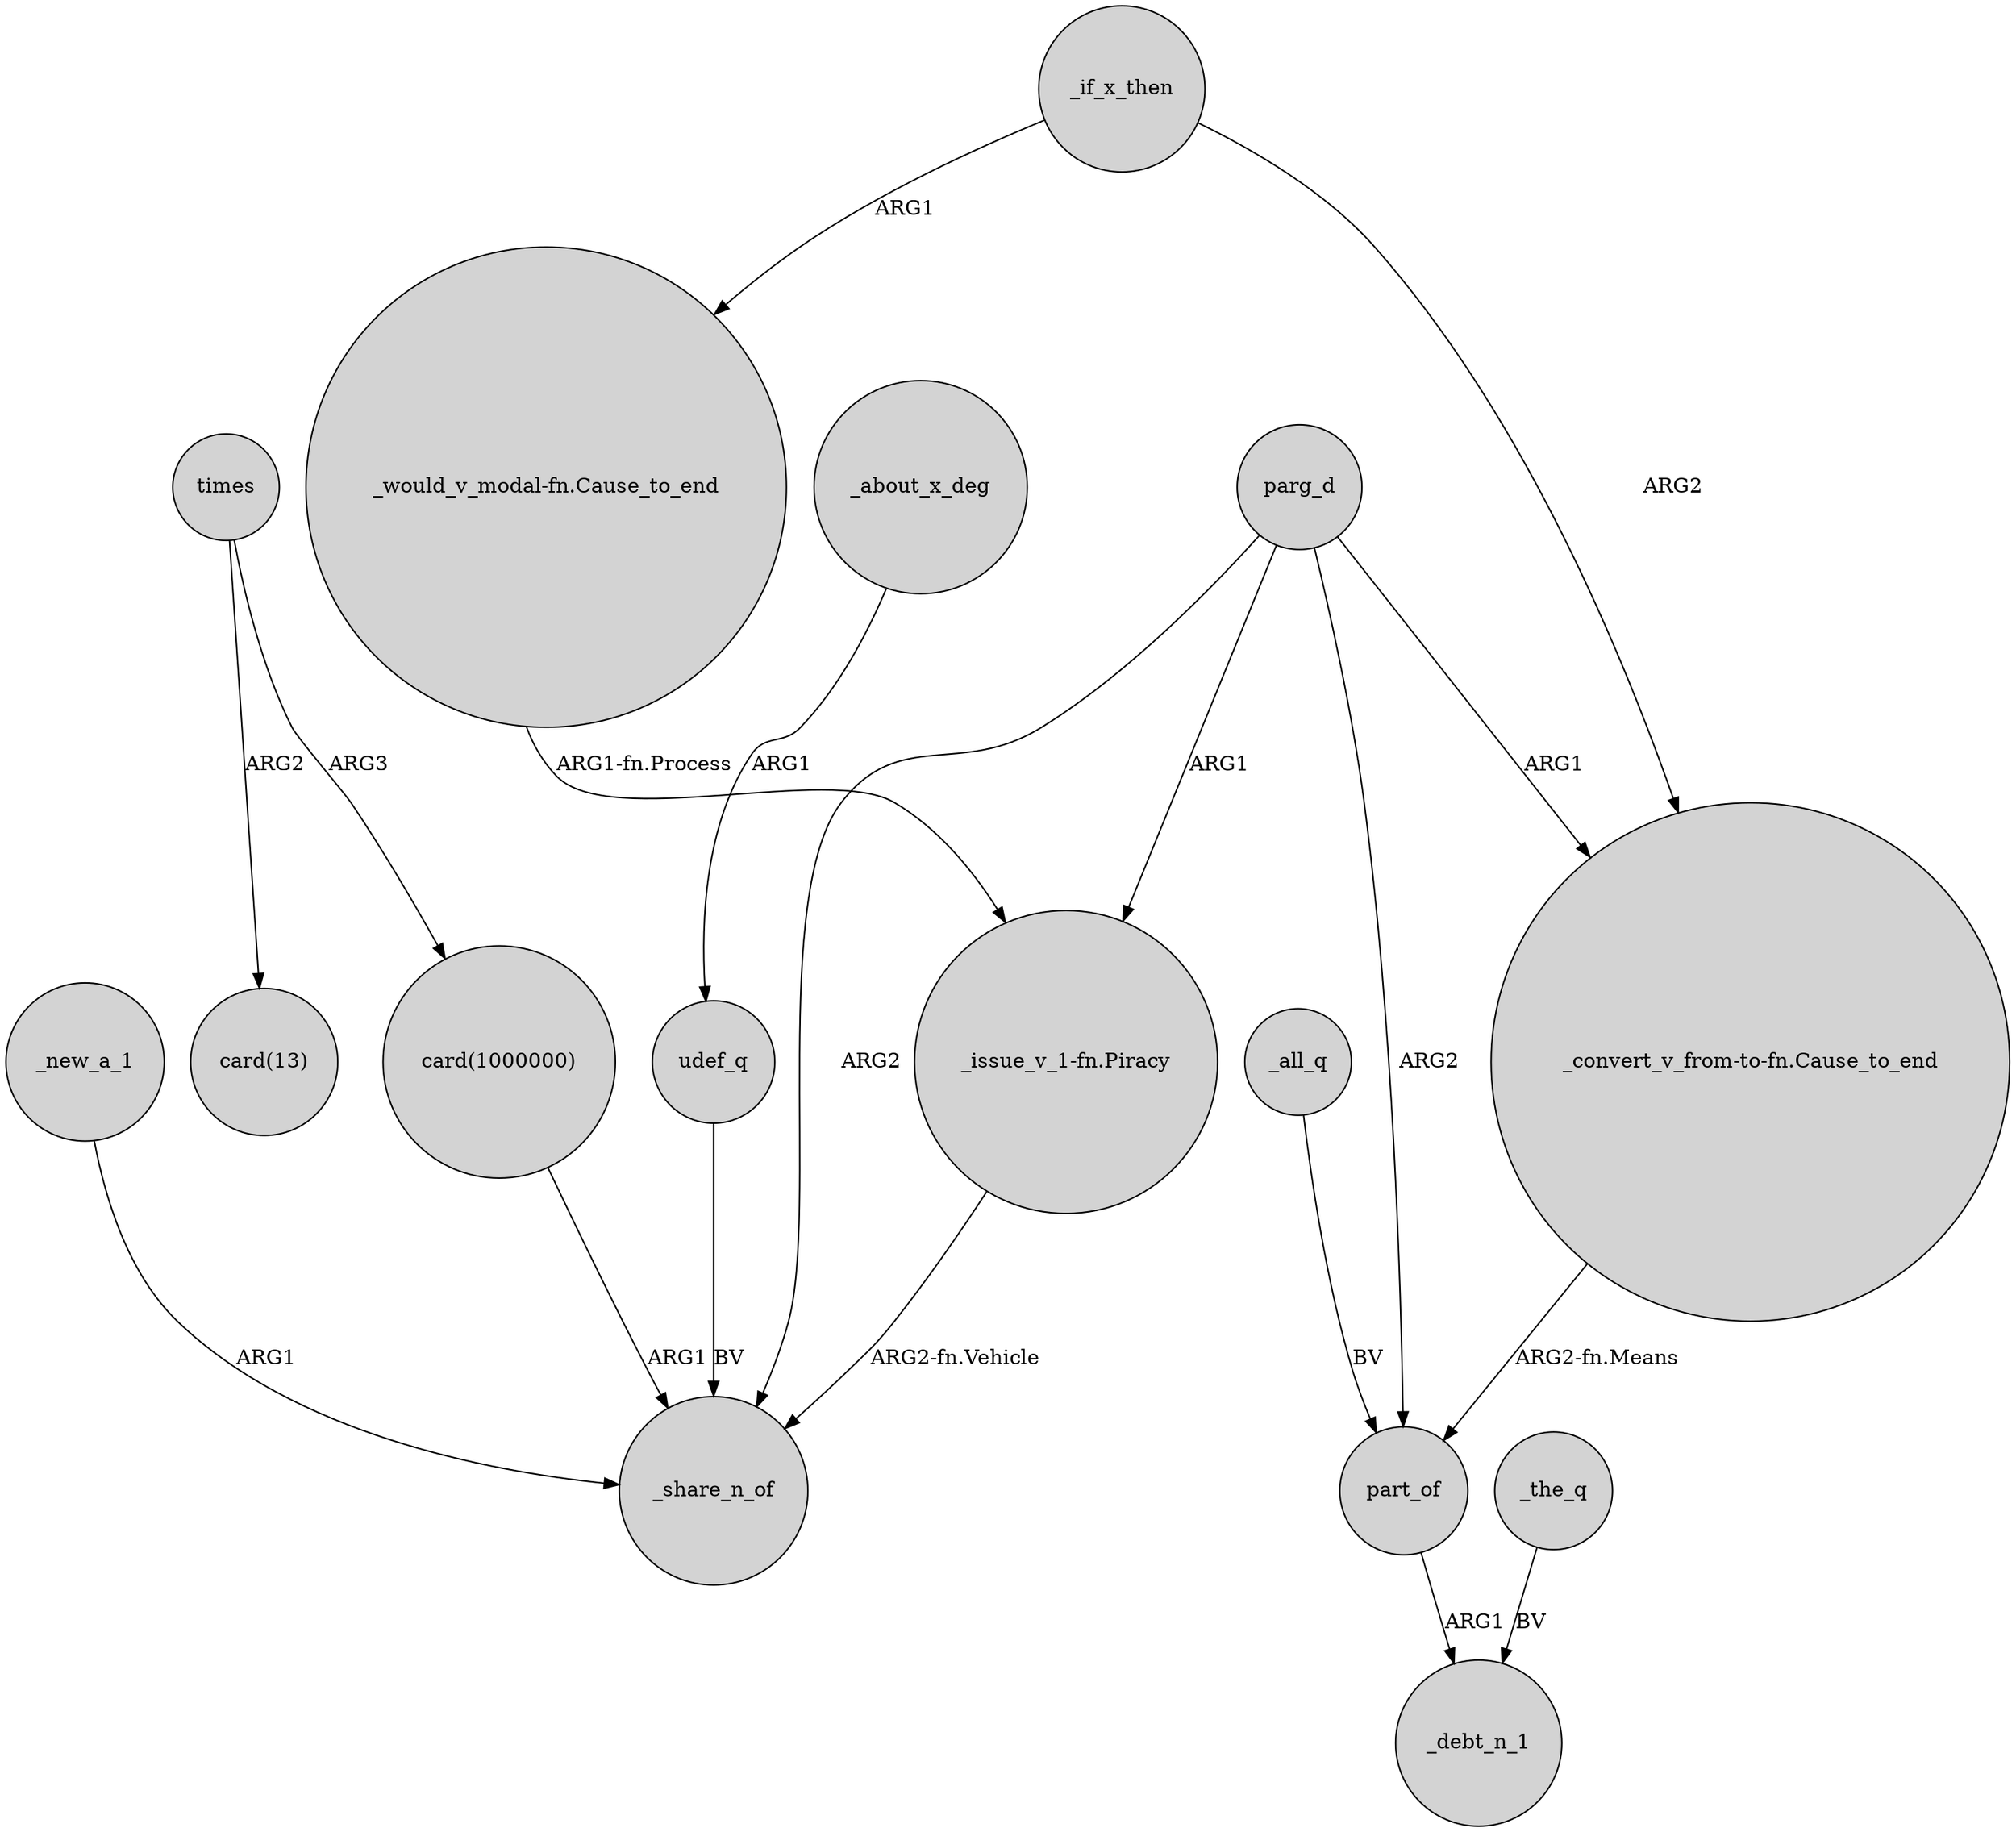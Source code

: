 digraph {
	node [shape=circle style=filled]
	times -> "card(1000000)" [label=ARG3]
	"_issue_v_1-fn.Piracy" -> _share_n_of [label="ARG2-fn.Vehicle"]
	parg_d -> _share_n_of [label=ARG2]
	_if_x_then -> "_convert_v_from-to-fn.Cause_to_end" [label=ARG2]
	udef_q -> _share_n_of [label=BV]
	_new_a_1 -> _share_n_of [label=ARG1]
	"_would_v_modal-fn.Cause_to_end" -> "_issue_v_1-fn.Piracy" [label="ARG1-fn.Process"]
	"_convert_v_from-to-fn.Cause_to_end" -> part_of [label="ARG2-fn.Means"]
	_all_q -> part_of [label=BV]
	"card(1000000)" -> _share_n_of [label=ARG1]
	_the_q -> _debt_n_1 [label=BV]
	times -> "card(13)" [label=ARG2]
	parg_d -> "_issue_v_1-fn.Piracy" [label=ARG1]
	parg_d -> part_of [label=ARG2]
	_about_x_deg -> udef_q [label=ARG1]
	parg_d -> "_convert_v_from-to-fn.Cause_to_end" [label=ARG1]
	part_of -> _debt_n_1 [label=ARG1]
	_if_x_then -> "_would_v_modal-fn.Cause_to_end" [label=ARG1]
}

